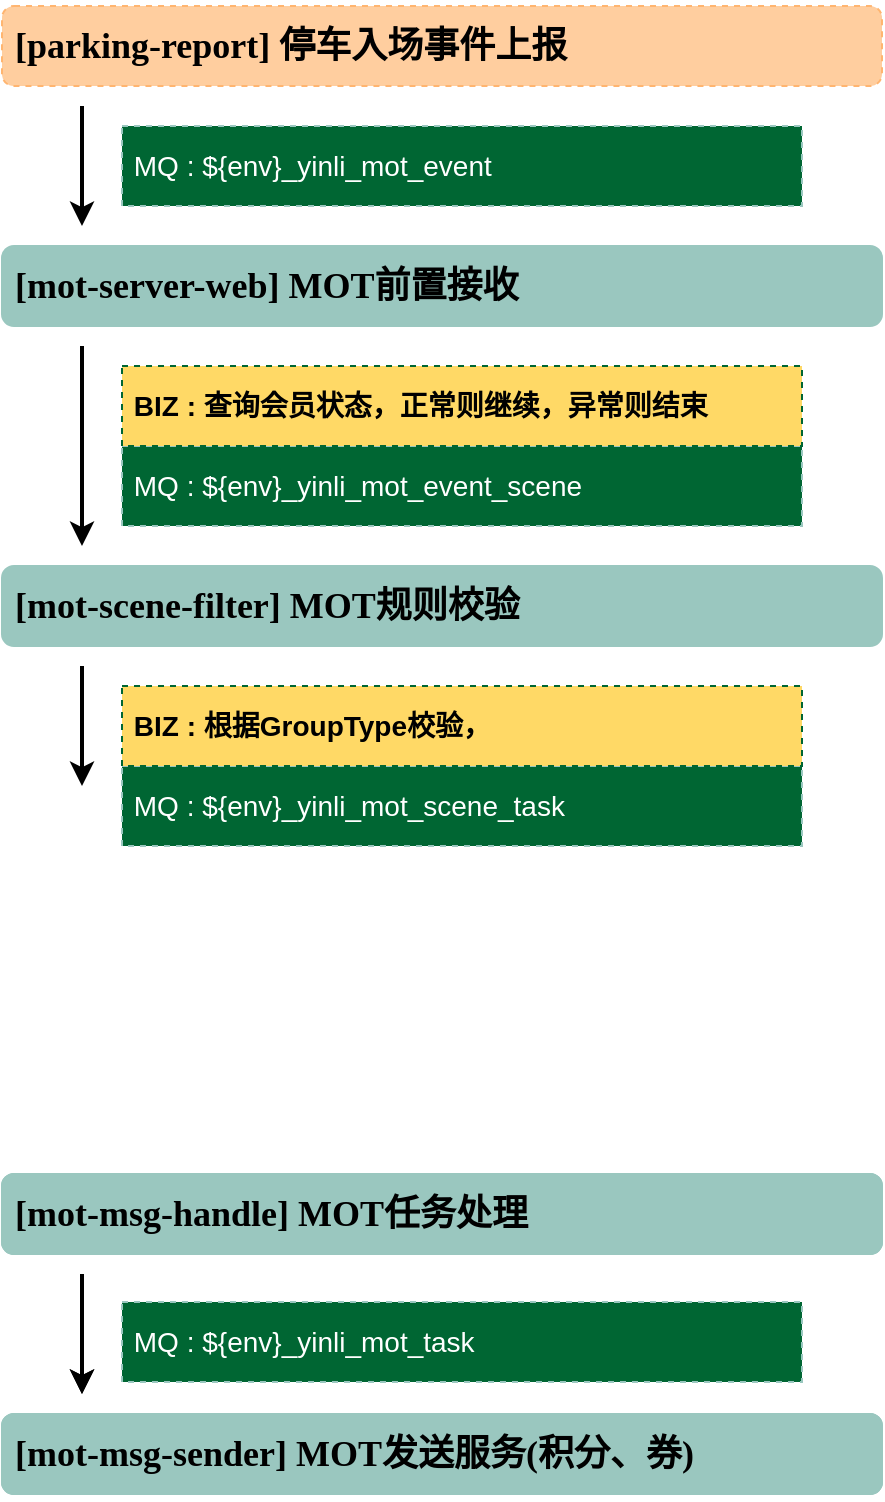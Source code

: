 <mxfile version="14.1.2" type="github">
  <diagram id="C5RBs43oDa-KdzZeNtuy" name="Page-1">
    <mxGraphModel dx="1422" dy="762" grid="1" gridSize="10" guides="1" tooltips="1" connect="1" arrows="1" fold="1" page="1" pageScale="1" pageWidth="827" pageHeight="1169" math="0" shadow="0">
      <root>
        <mxCell id="WIyWlLk6GJQsqaUBKTNV-0" />
        <mxCell id="WIyWlLk6GJQsqaUBKTNV-1" parent="WIyWlLk6GJQsqaUBKTNV-0" />
        <mxCell id="sNflH9_Xu9aTYOmNW74D-0" value="&lt;pre&gt;&lt;span style=&quot;background-color: rgb(255 , 206 , 159)&quot;&gt;&lt;b style=&quot;font-size: 18px ; font-family: &amp;#34;verdana&amp;#34; ; white-space: normal&quot;&gt;&amp;nbsp;[parking-report]&amp;nbsp;&lt;/b&gt;&lt;font style=&quot;font-size: 18px&quot; face=&quot;Verdana&quot;&gt;&lt;b&gt;停车入场事件上报 &lt;/b&gt;&lt;/font&gt;&lt;/span&gt;&lt;/pre&gt;" style="rounded=1;whiteSpace=wrap;html=1;align=left;fillColor=#FFCE9F;dashed=1;strokeColor=#FFB570;" vertex="1" parent="WIyWlLk6GJQsqaUBKTNV-1">
          <mxGeometry x="40" y="120" width="440" height="40" as="geometry" />
        </mxCell>
        <mxCell id="sNflH9_Xu9aTYOmNW74D-1" value="&lt;pre&gt;&lt;span style=&quot;background-color: rgb(154 , 199 , 191)&quot;&gt;&lt;b style=&quot;font-size: 18px ; font-family: &amp;#34;verdana&amp;#34; ; white-space: normal&quot;&gt;&amp;nbsp;[mot-server-web]&amp;nbsp;&lt;/b&gt;&lt;font style=&quot;font-size: 18px&quot; face=&quot;Verdana&quot;&gt;&lt;b&gt;MOT前置接收&lt;/b&gt;&lt;/font&gt;&lt;/span&gt;&lt;/pre&gt;" style="rounded=1;whiteSpace=wrap;html=1;align=left;fillColor=#9AC7BF;strokeColor=#9AC7BF;" vertex="1" parent="WIyWlLk6GJQsqaUBKTNV-1">
          <mxGeometry x="40" y="240" width="440" height="40" as="geometry" />
        </mxCell>
        <mxCell id="sNflH9_Xu9aTYOmNW74D-2" value="&lt;pre&gt;&lt;span style=&quot;background-color: rgb(154 , 199 , 191)&quot;&gt;&lt;b style=&quot;font-size: 18px ; font-family: &amp;#34;verdana&amp;#34; ; white-space: normal&quot;&gt;&amp;nbsp;[mot-scene-filter]&amp;nbsp;&lt;/b&gt;&lt;font style=&quot;font-size: 18px&quot; face=&quot;Verdana&quot;&gt;&lt;b&gt;MOT规则校验&lt;/b&gt;&lt;/font&gt;&lt;/span&gt;&lt;/pre&gt;" style="rounded=1;whiteSpace=wrap;html=1;align=left;fillColor=#9AC7BF;strokeColor=#9AC7BF;" vertex="1" parent="WIyWlLk6GJQsqaUBKTNV-1">
          <mxGeometry x="40" y="400" width="440" height="40" as="geometry" />
        </mxCell>
        <mxCell id="sNflH9_Xu9aTYOmNW74D-3" value="&lt;pre&gt;&lt;span style=&quot;background-color: rgb(154 , 199 , 191)&quot;&gt;&lt;font style=&quot;font-size: 18px&quot; face=&quot;Verdana&quot;&gt;&lt;b&gt; &lt;/b&gt;&lt;/font&gt;&lt;b style=&quot;font-size: 18px ; font-family: &amp;#34;verdana&amp;#34; ; white-space: normal&quot;&gt;[mot-msg-handle]&amp;nbsp;&lt;/b&gt;&lt;b style=&quot;font-size: 18px ; font-family: &amp;#34;verdana&amp;#34; ; white-space: normal&quot;&gt;MOT任务处理&lt;/b&gt;&lt;/span&gt;&lt;/pre&gt;" style="rounded=1;whiteSpace=wrap;html=1;align=left;strokeColor=#9AC7BF;fillColor=#9AC7BF;" vertex="1" parent="WIyWlLk6GJQsqaUBKTNV-1">
          <mxGeometry x="40" y="704" width="440" height="40" as="geometry" />
        </mxCell>
        <mxCell id="sNflH9_Xu9aTYOmNW74D-4" value="" style="endArrow=classic;html=1;strokeWidth=2;" edge="1" parent="WIyWlLk6GJQsqaUBKTNV-1">
          <mxGeometry width="50" height="50" relative="1" as="geometry">
            <mxPoint x="80" y="170" as="sourcePoint" />
            <mxPoint x="80" y="230" as="targetPoint" />
          </mxGeometry>
        </mxCell>
        <mxCell id="sNflH9_Xu9aTYOmNW74D-5" value="" style="endArrow=classic;html=1;strokeWidth=2;" edge="1" parent="WIyWlLk6GJQsqaUBKTNV-1">
          <mxGeometry width="50" height="50" relative="1" as="geometry">
            <mxPoint x="80" y="290" as="sourcePoint" />
            <mxPoint x="80" y="390" as="targetPoint" />
          </mxGeometry>
        </mxCell>
        <mxCell id="sNflH9_Xu9aTYOmNW74D-6" value="" style="endArrow=classic;html=1;strokeWidth=2;" edge="1" parent="WIyWlLk6GJQsqaUBKTNV-1">
          <mxGeometry width="50" height="50" relative="1" as="geometry">
            <mxPoint x="80" y="450" as="sourcePoint" />
            <mxPoint x="80" y="510" as="targetPoint" />
          </mxGeometry>
        </mxCell>
        <mxCell id="sNflH9_Xu9aTYOmNW74D-7" value="&lt;pre&gt;&lt;span style=&quot;background-color: rgb(154 , 199 , 191)&quot;&gt;&lt;font style=&quot;font-size: 18px&quot; face=&quot;Verdana&quot;&gt;&lt;b&gt; &lt;/b&gt;&lt;/font&gt;&lt;b style=&quot;font-size: 18px ; font-family: &amp;#34;verdana&amp;#34; ; white-space: normal&quot;&gt;[mot-msg-sender]&amp;nbsp;&lt;/b&gt;&lt;b style=&quot;font-size: 18px ; font-family: &amp;#34;verdana&amp;#34; ; white-space: normal&quot;&gt;MOT发送服务(积分、券)&lt;/b&gt;&lt;/span&gt;&lt;/pre&gt;" style="rounded=1;whiteSpace=wrap;html=1;align=left;fillColor=#9AC7BF;strokeColor=#9AC7BF;" vertex="1" parent="WIyWlLk6GJQsqaUBKTNV-1">
          <mxGeometry x="40" y="824" width="440" height="40" as="geometry" />
        </mxCell>
        <mxCell id="sNflH9_Xu9aTYOmNW74D-8" value="" style="endArrow=classic;html=1;strokeWidth=2;" edge="1" parent="WIyWlLk6GJQsqaUBKTNV-1">
          <mxGeometry width="50" height="50" relative="1" as="geometry">
            <mxPoint x="80" y="754" as="sourcePoint" />
            <mxPoint x="80" y="814" as="targetPoint" />
          </mxGeometry>
        </mxCell>
        <mxCell id="sNflH9_Xu9aTYOmNW74D-9" value="&lt;span style=&quot;color: rgb(255 , 255 , 255) ; white-space: normal&quot;&gt;&lt;font style=&quot;font-size: 14px&quot;&gt;&amp;nbsp;MQ : ${env}_yinli_mot_event&lt;/font&gt;&lt;/span&gt;" style="rounded=0;whiteSpace=wrap;html=1;dashed=1;strokeColor=#9AC7BF;fillColor=#006633;align=left;" vertex="1" parent="WIyWlLk6GJQsqaUBKTNV-1">
          <mxGeometry x="100" y="180" width="340" height="40" as="geometry" />
        </mxCell>
        <mxCell id="sNflH9_Xu9aTYOmNW74D-10" value="&lt;span style=&quot;color: rgb(255 , 255 , 255) ; white-space: normal&quot;&gt;&lt;font style=&quot;font-size: 14px&quot;&gt;&amp;nbsp;MQ : ${env}_yinli_mot_event_scene&lt;/font&gt;&lt;/span&gt;" style="rounded=0;whiteSpace=wrap;html=1;dashed=1;strokeColor=#9AC7BF;fillColor=#006633;align=left;" vertex="1" parent="WIyWlLk6GJQsqaUBKTNV-1">
          <mxGeometry x="100" y="340" width="340" height="40" as="geometry" />
        </mxCell>
        <mxCell id="sNflH9_Xu9aTYOmNW74D-11" value="&lt;span style=&quot;color: rgb(255 , 255 , 255) ; white-space: normal&quot;&gt;&lt;font style=&quot;font-size: 14px&quot;&gt;&amp;nbsp;MQ : ${env}_yinli_mot_scene_task&lt;/font&gt;&lt;/span&gt;" style="rounded=0;whiteSpace=wrap;html=1;dashed=1;strokeColor=#9AC7BF;fillColor=#006633;align=left;" vertex="1" parent="WIyWlLk6GJQsqaUBKTNV-1">
          <mxGeometry x="100" y="500" width="340" height="40" as="geometry" />
        </mxCell>
        <mxCell id="sNflH9_Xu9aTYOmNW74D-12" value="&lt;span style=&quot;color: rgb(255 , 255 , 255) ; white-space: normal&quot;&gt;&lt;font style=&quot;font-size: 14px&quot;&gt;&amp;nbsp;MQ : ${env}_yinli_mot_task&lt;/font&gt;&lt;/span&gt;" style="rounded=0;whiteSpace=wrap;html=1;dashed=1;strokeColor=#9AC7BF;fillColor=#006633;align=left;" vertex="1" parent="WIyWlLk6GJQsqaUBKTNV-1">
          <mxGeometry x="100" y="768" width="340" height="40" as="geometry" />
        </mxCell>
        <mxCell id="sNflH9_Xu9aTYOmNW74D-13" value="&lt;font style=&quot;font-size: 14px&quot;&gt;&lt;b&gt;&amp;nbsp;BIZ : 查询会员状态，正常则继续，异常则结束&lt;/b&gt;&lt;/font&gt;" style="rounded=0;whiteSpace=wrap;html=1;dashed=1;strokeColor=#006633;strokeWidth=1;fillColor=#FFD966;align=left;" vertex="1" parent="WIyWlLk6GJQsqaUBKTNV-1">
          <mxGeometry x="100" y="300" width="340" height="40" as="geometry" />
        </mxCell>
        <mxCell id="sNflH9_Xu9aTYOmNW74D-14" value="&lt;font style=&quot;font-size: 14px&quot;&gt;&lt;b&gt;&amp;nbsp;BIZ : 根据GroupType校验，&lt;/b&gt;&lt;/font&gt;" style="rounded=0;whiteSpace=wrap;html=1;dashed=1;strokeColor=#006633;strokeWidth=1;fillColor=#FFD966;align=left;" vertex="1" parent="WIyWlLk6GJQsqaUBKTNV-1">
          <mxGeometry x="100" y="460" width="340" height="40" as="geometry" />
        </mxCell>
        <mxCell id="sNflH9_Xu9aTYOmNW74D-15" value="&lt;pre&gt;&lt;span style=&quot;background-color: rgb(154 , 199 , 191)&quot;&gt;&lt;font style=&quot;font-size: 18px&quot; face=&quot;Verdana&quot;&gt;&lt;b&gt; &lt;/b&gt;&lt;/font&gt;&lt;b style=&quot;font-size: 18px ; font-family: &amp;#34;verdana&amp;#34; ; white-space: normal&quot;&gt;[mot-msg-handle]&amp;nbsp;&lt;/b&gt;&lt;b style=&quot;font-size: 18px ; font-family: &amp;#34;verdana&amp;#34; ; white-space: normal&quot;&gt;MOT任务处理&lt;/b&gt;&lt;/span&gt;&lt;/pre&gt;" style="rounded=1;whiteSpace=wrap;html=1;align=left;strokeColor=#9AC7BF;fillColor=#9AC7BF;" vertex="1" parent="WIyWlLk6GJQsqaUBKTNV-1">
          <mxGeometry x="40" y="704" width="440" height="40" as="geometry" />
        </mxCell>
        <mxCell id="sNflH9_Xu9aTYOmNW74D-16" value="&lt;pre&gt;&lt;span style=&quot;background-color: rgb(154 , 199 , 191)&quot;&gt;&lt;font style=&quot;font-size: 18px&quot; face=&quot;Verdana&quot;&gt;&lt;b&gt; &lt;/b&gt;&lt;/font&gt;&lt;b style=&quot;font-size: 18px ; font-family: &amp;#34;verdana&amp;#34; ; white-space: normal&quot;&gt;[mot-msg-sender]&amp;nbsp;&lt;/b&gt;&lt;b style=&quot;font-size: 18px ; font-family: &amp;#34;verdana&amp;#34; ; white-space: normal&quot;&gt;MOT发送服务(积分、券)&lt;/b&gt;&lt;/span&gt;&lt;/pre&gt;" style="rounded=1;whiteSpace=wrap;html=1;align=left;fillColor=#9AC7BF;strokeColor=#9AC7BF;" vertex="1" parent="WIyWlLk6GJQsqaUBKTNV-1">
          <mxGeometry x="40" y="824" width="440" height="40" as="geometry" />
        </mxCell>
        <mxCell id="sNflH9_Xu9aTYOmNW74D-17" value="" style="endArrow=classic;html=1;strokeWidth=2;" edge="1" parent="WIyWlLk6GJQsqaUBKTNV-1">
          <mxGeometry width="50" height="50" relative="1" as="geometry">
            <mxPoint x="80" y="754" as="sourcePoint" />
            <mxPoint x="80" y="814" as="targetPoint" />
          </mxGeometry>
        </mxCell>
        <mxCell id="sNflH9_Xu9aTYOmNW74D-18" value="&lt;span style=&quot;color: rgb(255 , 255 , 255) ; white-space: normal&quot;&gt;&lt;font style=&quot;font-size: 14px&quot;&gt;&amp;nbsp;MQ : ${env}_yinli_mot_task&lt;/font&gt;&lt;/span&gt;" style="rounded=0;whiteSpace=wrap;html=1;dashed=1;strokeColor=#9AC7BF;fillColor=#006633;align=left;" vertex="1" parent="WIyWlLk6GJQsqaUBKTNV-1">
          <mxGeometry x="100" y="768" width="340" height="40" as="geometry" />
        </mxCell>
      </root>
    </mxGraphModel>
  </diagram>
</mxfile>
